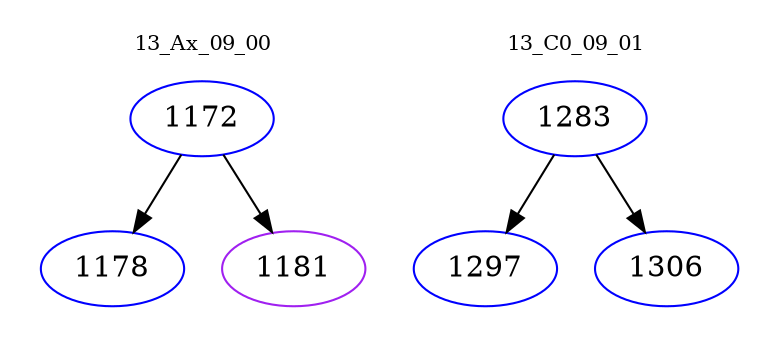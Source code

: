 digraph{
subgraph cluster_0 {
color = white
label = "13_Ax_09_00";
fontsize=10;
T0_1172 [label="1172", color="blue"]
T0_1172 -> T0_1178 [color="black"]
T0_1178 [label="1178", color="blue"]
T0_1172 -> T0_1181 [color="black"]
T0_1181 [label="1181", color="purple"]
}
subgraph cluster_1 {
color = white
label = "13_C0_09_01";
fontsize=10;
T1_1283 [label="1283", color="blue"]
T1_1283 -> T1_1297 [color="black"]
T1_1297 [label="1297", color="blue"]
T1_1283 -> T1_1306 [color="black"]
T1_1306 [label="1306", color="blue"]
}
}
